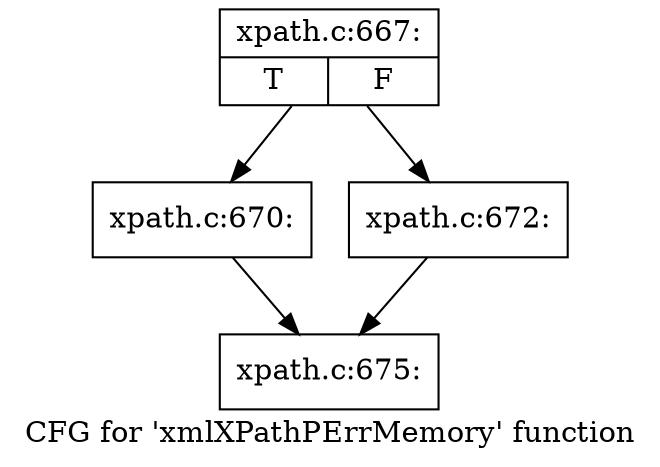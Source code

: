 digraph "CFG for 'xmlXPathPErrMemory' function" {
	label="CFG for 'xmlXPathPErrMemory' function";

	Node0x55e6b28d58a0 [shape=record,label="{xpath.c:667:|{<s0>T|<s1>F}}"];
	Node0x55e6b28d58a0 -> Node0x55e6b28dafe0;
	Node0x55e6b28d58a0 -> Node0x55e6b28db080;
	Node0x55e6b28dafe0 [shape=record,label="{xpath.c:670:}"];
	Node0x55e6b28dafe0 -> Node0x55e6b28db030;
	Node0x55e6b28db080 [shape=record,label="{xpath.c:672:}"];
	Node0x55e6b28db080 -> Node0x55e6b28db030;
	Node0x55e6b28db030 [shape=record,label="{xpath.c:675:}"];
}
